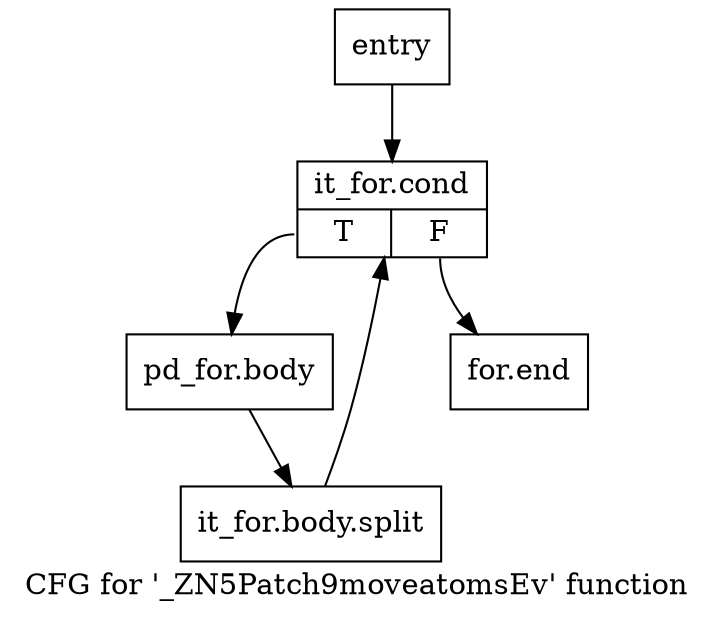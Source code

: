 digraph "CFG for '_ZN5Patch9moveatomsEv' function" {
	label="CFG for '_ZN5Patch9moveatomsEv' function";

	Node0x1c07e80 [shape=record,label="{entry}"];
	Node0x1c07e80 -> Node0x1c07ed0;
	Node0x1c07ed0 [shape=record,label="{it_for.cond|{<s0>T|<s1>F}}"];
	Node0x1c07ed0:s0 -> Node0x1c07f20;
	Node0x1c07ed0:s1 -> Node0x1c07f70;
	Node0x1c07f20 [shape=record,label="{pd_for.body}"];
	Node0x1c07f20 -> Node0x27388a0;
	Node0x27388a0 [shape=record,label="{it_for.body.split}"];
	Node0x27388a0 -> Node0x1c07ed0;
	Node0x1c07f70 [shape=record,label="{for.end}"];
}
